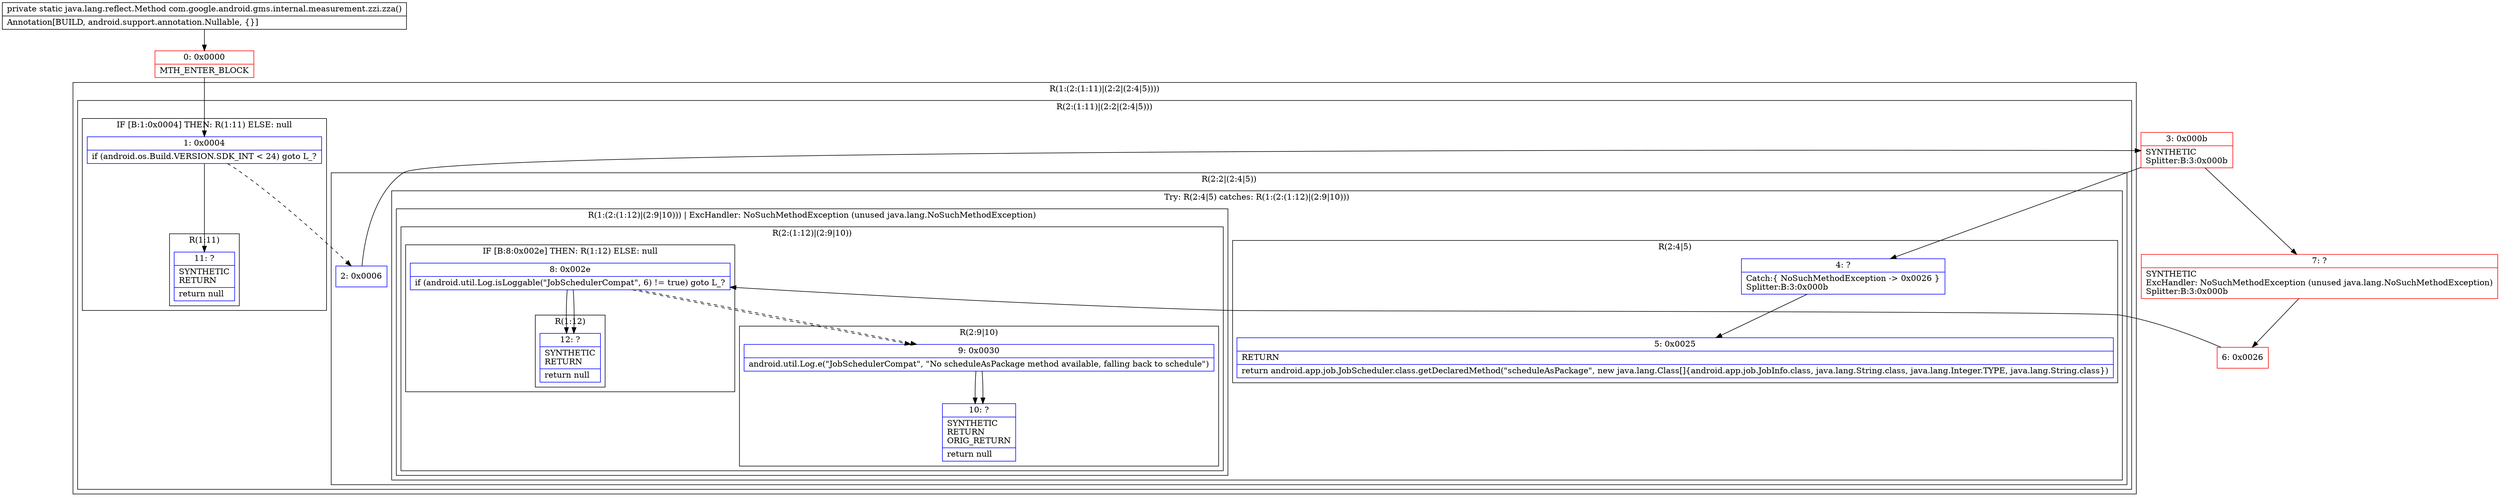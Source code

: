 digraph "CFG forcom.google.android.gms.internal.measurement.zzi.zza()Ljava\/lang\/reflect\/Method;" {
subgraph cluster_Region_1156592868 {
label = "R(1:(2:(1:11)|(2:2|(2:4|5))))";
node [shape=record,color=blue];
subgraph cluster_Region_2114037315 {
label = "R(2:(1:11)|(2:2|(2:4|5)))";
node [shape=record,color=blue];
subgraph cluster_IfRegion_2135287628 {
label = "IF [B:1:0x0004] THEN: R(1:11) ELSE: null";
node [shape=record,color=blue];
Node_1 [shape=record,label="{1\:\ 0x0004|if (android.os.Build.VERSION.SDK_INT \< 24) goto L_?\l}"];
subgraph cluster_Region_1975401040 {
label = "R(1:11)";
node [shape=record,color=blue];
Node_11 [shape=record,label="{11\:\ ?|SYNTHETIC\lRETURN\l|return null\l}"];
}
}
subgraph cluster_Region_816609047 {
label = "R(2:2|(2:4|5))";
node [shape=record,color=blue];
Node_2 [shape=record,label="{2\:\ 0x0006}"];
subgraph cluster_TryCatchRegion_1139604735 {
label = "Try: R(2:4|5) catches: R(1:(2:(1:12)|(2:9|10)))";
node [shape=record,color=blue];
subgraph cluster_Region_323161161 {
label = "R(2:4|5)";
node [shape=record,color=blue];
Node_4 [shape=record,label="{4\:\ ?|Catch:\{ NoSuchMethodException \-\> 0x0026 \}\lSplitter:B:3:0x000b\l}"];
Node_5 [shape=record,label="{5\:\ 0x0025|RETURN\l|return android.app.job.JobScheduler.class.getDeclaredMethod(\"scheduleAsPackage\", new java.lang.Class[]\{android.app.job.JobInfo.class, java.lang.String.class, java.lang.Integer.TYPE, java.lang.String.class\})\l}"];
}
subgraph cluster_Region_397134027 {
label = "R(1:(2:(1:12)|(2:9|10))) | ExcHandler: NoSuchMethodException (unused java.lang.NoSuchMethodException)\l";
node [shape=record,color=blue];
subgraph cluster_Region_1156321766 {
label = "R(2:(1:12)|(2:9|10))";
node [shape=record,color=blue];
subgraph cluster_IfRegion_1623398016 {
label = "IF [B:8:0x002e] THEN: R(1:12) ELSE: null";
node [shape=record,color=blue];
Node_8 [shape=record,label="{8\:\ 0x002e|if (android.util.Log.isLoggable(\"JobSchedulerCompat\", 6) != true) goto L_?\l}"];
subgraph cluster_Region_1802076053 {
label = "R(1:12)";
node [shape=record,color=blue];
Node_12 [shape=record,label="{12\:\ ?|SYNTHETIC\lRETURN\l|return null\l}"];
}
}
subgraph cluster_Region_583868323 {
label = "R(2:9|10)";
node [shape=record,color=blue];
Node_9 [shape=record,label="{9\:\ 0x0030|android.util.Log.e(\"JobSchedulerCompat\", \"No scheduleAsPackage method available, falling back to schedule\")\l}"];
Node_10 [shape=record,label="{10\:\ ?|SYNTHETIC\lRETURN\lORIG_RETURN\l|return null\l}"];
}
}
}
}
}
}
}
subgraph cluster_Region_397134027 {
label = "R(1:(2:(1:12)|(2:9|10))) | ExcHandler: NoSuchMethodException (unused java.lang.NoSuchMethodException)\l";
node [shape=record,color=blue];
subgraph cluster_Region_1156321766 {
label = "R(2:(1:12)|(2:9|10))";
node [shape=record,color=blue];
subgraph cluster_IfRegion_1623398016 {
label = "IF [B:8:0x002e] THEN: R(1:12) ELSE: null";
node [shape=record,color=blue];
Node_8 [shape=record,label="{8\:\ 0x002e|if (android.util.Log.isLoggable(\"JobSchedulerCompat\", 6) != true) goto L_?\l}"];
subgraph cluster_Region_1802076053 {
label = "R(1:12)";
node [shape=record,color=blue];
Node_12 [shape=record,label="{12\:\ ?|SYNTHETIC\lRETURN\l|return null\l}"];
}
}
subgraph cluster_Region_583868323 {
label = "R(2:9|10)";
node [shape=record,color=blue];
Node_9 [shape=record,label="{9\:\ 0x0030|android.util.Log.e(\"JobSchedulerCompat\", \"No scheduleAsPackage method available, falling back to schedule\")\l}"];
Node_10 [shape=record,label="{10\:\ ?|SYNTHETIC\lRETURN\lORIG_RETURN\l|return null\l}"];
}
}
}
Node_0 [shape=record,color=red,label="{0\:\ 0x0000|MTH_ENTER_BLOCK\l}"];
Node_3 [shape=record,color=red,label="{3\:\ 0x000b|SYNTHETIC\lSplitter:B:3:0x000b\l}"];
Node_6 [shape=record,color=red,label="{6\:\ 0x0026}"];
Node_7 [shape=record,color=red,label="{7\:\ ?|SYNTHETIC\lExcHandler: NoSuchMethodException (unused java.lang.NoSuchMethodException)\lSplitter:B:3:0x000b\l}"];
MethodNode[shape=record,label="{private static java.lang.reflect.Method com.google.android.gms.internal.measurement.zzi.zza()  | Annotation[BUILD, android.support.annotation.Nullable, \{\}]\l}"];
MethodNode -> Node_0;
Node_1 -> Node_2[style=dashed];
Node_1 -> Node_11;
Node_2 -> Node_3;
Node_4 -> Node_5;
Node_8 -> Node_9[style=dashed];
Node_8 -> Node_12;
Node_9 -> Node_10;
Node_8 -> Node_9[style=dashed];
Node_8 -> Node_12;
Node_9 -> Node_10;
Node_0 -> Node_1;
Node_3 -> Node_4;
Node_3 -> Node_7;
Node_6 -> Node_8;
Node_7 -> Node_6;
}

